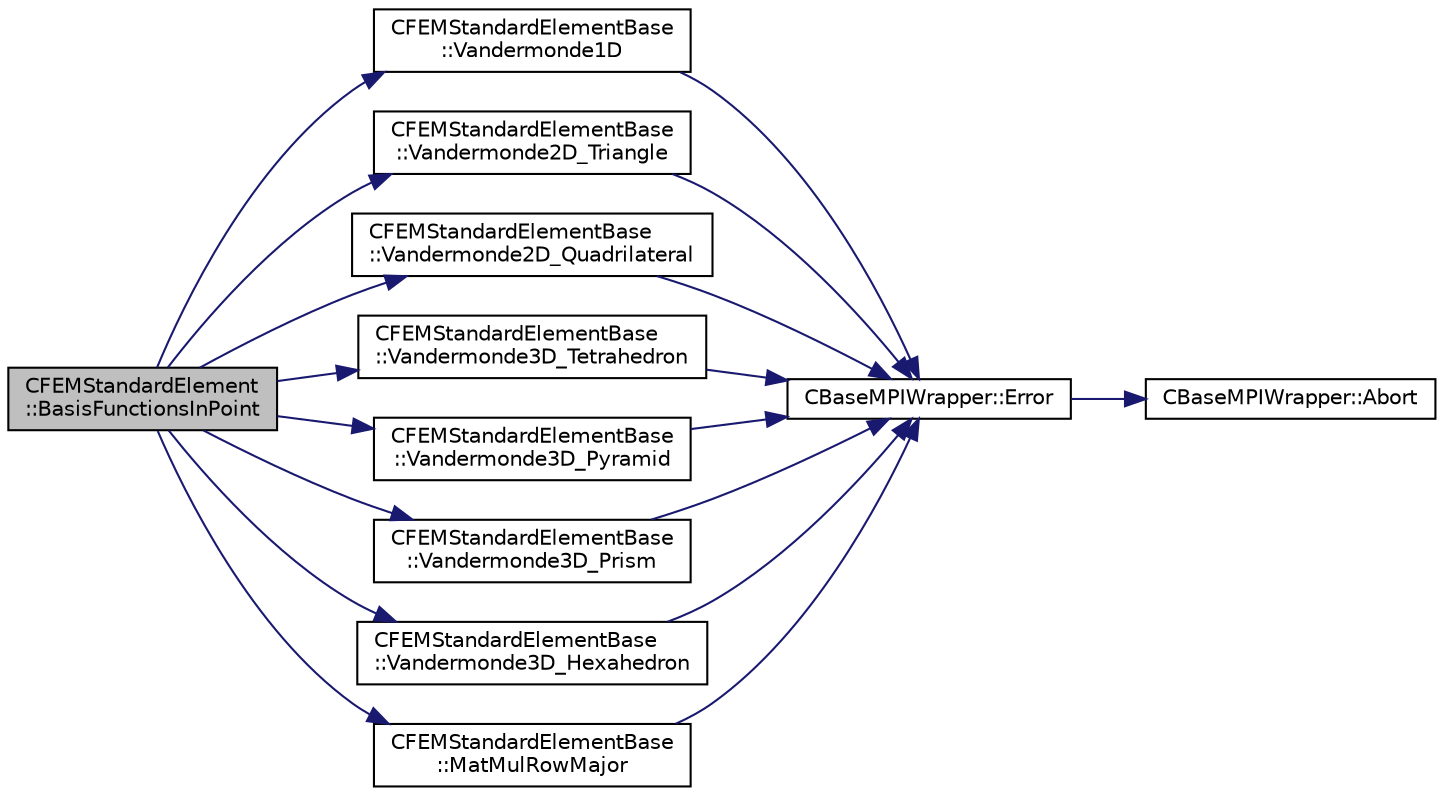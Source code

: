 digraph "CFEMStandardElement::BasisFunctionsInPoint"
{
  edge [fontname="Helvetica",fontsize="10",labelfontname="Helvetica",labelfontsize="10"];
  node [fontname="Helvetica",fontsize="10",shape=record];
  rankdir="LR";
  Node34 [label="CFEMStandardElement\l::BasisFunctionsInPoint",height=0.2,width=0.4,color="black", fillcolor="grey75", style="filled", fontcolor="black"];
  Node34 -> Node35 [color="midnightblue",fontsize="10",style="solid",fontname="Helvetica"];
  Node35 [label="CFEMStandardElementBase\l::Vandermonde1D",height=0.2,width=0.4,color="black", fillcolor="white", style="filled",URL="$class_c_f_e_m_standard_element_base.html#a66717d7ff89218ed12c27e5014e3cf22",tooltip="Function, which computes the Vandermonde matrix for a standard 1D edge. "];
  Node35 -> Node36 [color="midnightblue",fontsize="10",style="solid",fontname="Helvetica"];
  Node36 [label="CBaseMPIWrapper::Error",height=0.2,width=0.4,color="black", fillcolor="white", style="filled",URL="$class_c_base_m_p_i_wrapper.html#a04457c47629bda56704e6a8804833eeb"];
  Node36 -> Node37 [color="midnightblue",fontsize="10",style="solid",fontname="Helvetica"];
  Node37 [label="CBaseMPIWrapper::Abort",height=0.2,width=0.4,color="black", fillcolor="white", style="filled",URL="$class_c_base_m_p_i_wrapper.html#a21ef5681e2acb532d345e9bab173ef07"];
  Node34 -> Node38 [color="midnightblue",fontsize="10",style="solid",fontname="Helvetica"];
  Node38 [label="CFEMStandardElementBase\l::Vandermonde2D_Triangle",height=0.2,width=0.4,color="black", fillcolor="white", style="filled",URL="$class_c_f_e_m_standard_element_base.html#a575759433b33801396b3ed285a5c8b56",tooltip="Function, which computes the Vandermonde matrix for a standard triangle. "];
  Node38 -> Node36 [color="midnightblue",fontsize="10",style="solid",fontname="Helvetica"];
  Node34 -> Node39 [color="midnightblue",fontsize="10",style="solid",fontname="Helvetica"];
  Node39 [label="CFEMStandardElementBase\l::Vandermonde2D_Quadrilateral",height=0.2,width=0.4,color="black", fillcolor="white", style="filled",URL="$class_c_f_e_m_standard_element_base.html#a6a417385af961d09fed22b896dc2c6ec",tooltip="Function, which computes the Vandermonde matrix for a standard quadrilateral. "];
  Node39 -> Node36 [color="midnightblue",fontsize="10",style="solid",fontname="Helvetica"];
  Node34 -> Node40 [color="midnightblue",fontsize="10",style="solid",fontname="Helvetica"];
  Node40 [label="CFEMStandardElementBase\l::Vandermonde3D_Tetrahedron",height=0.2,width=0.4,color="black", fillcolor="white", style="filled",URL="$class_c_f_e_m_standard_element_base.html#ac2f155b5affdcbb9a3b6ba942743e724",tooltip="Function, which computes the Vandermonde matrix for a standard tetrahedron. "];
  Node40 -> Node36 [color="midnightblue",fontsize="10",style="solid",fontname="Helvetica"];
  Node34 -> Node41 [color="midnightblue",fontsize="10",style="solid",fontname="Helvetica"];
  Node41 [label="CFEMStandardElementBase\l::Vandermonde3D_Pyramid",height=0.2,width=0.4,color="black", fillcolor="white", style="filled",URL="$class_c_f_e_m_standard_element_base.html#a088945c4ebdf26df561e44e96b46a8ae",tooltip="Function, which computes the Vandermonde matrix for a standard pyramid. "];
  Node41 -> Node36 [color="midnightblue",fontsize="10",style="solid",fontname="Helvetica"];
  Node34 -> Node42 [color="midnightblue",fontsize="10",style="solid",fontname="Helvetica"];
  Node42 [label="CFEMStandardElementBase\l::Vandermonde3D_Prism",height=0.2,width=0.4,color="black", fillcolor="white", style="filled",URL="$class_c_f_e_m_standard_element_base.html#afae5d252262977ae1250ec8b2b257814",tooltip="Function, which computes the Vandermonde matrix for a standard prism. "];
  Node42 -> Node36 [color="midnightblue",fontsize="10",style="solid",fontname="Helvetica"];
  Node34 -> Node43 [color="midnightblue",fontsize="10",style="solid",fontname="Helvetica"];
  Node43 [label="CFEMStandardElementBase\l::Vandermonde3D_Hexahedron",height=0.2,width=0.4,color="black", fillcolor="white", style="filled",URL="$class_c_f_e_m_standard_element_base.html#a97b120f55d088dc2d1803b6d657db435",tooltip="Function, which computes the Vandermonde matrix for a standard hexahedron. "];
  Node43 -> Node36 [color="midnightblue",fontsize="10",style="solid",fontname="Helvetica"];
  Node34 -> Node44 [color="midnightblue",fontsize="10",style="solid",fontname="Helvetica"];
  Node44 [label="CFEMStandardElementBase\l::MatMulRowMajor",height=0.2,width=0.4,color="black", fillcolor="white", style="filled",URL="$class_c_f_e_m_standard_element_base.html#a7125e7dfe720d068372e54aed46612d5",tooltip="Function, which carries out a matrix matrix multiplication to obtain data in points and stores the re..."];
  Node44 -> Node36 [color="midnightblue",fontsize="10",style="solid",fontname="Helvetica"];
}
